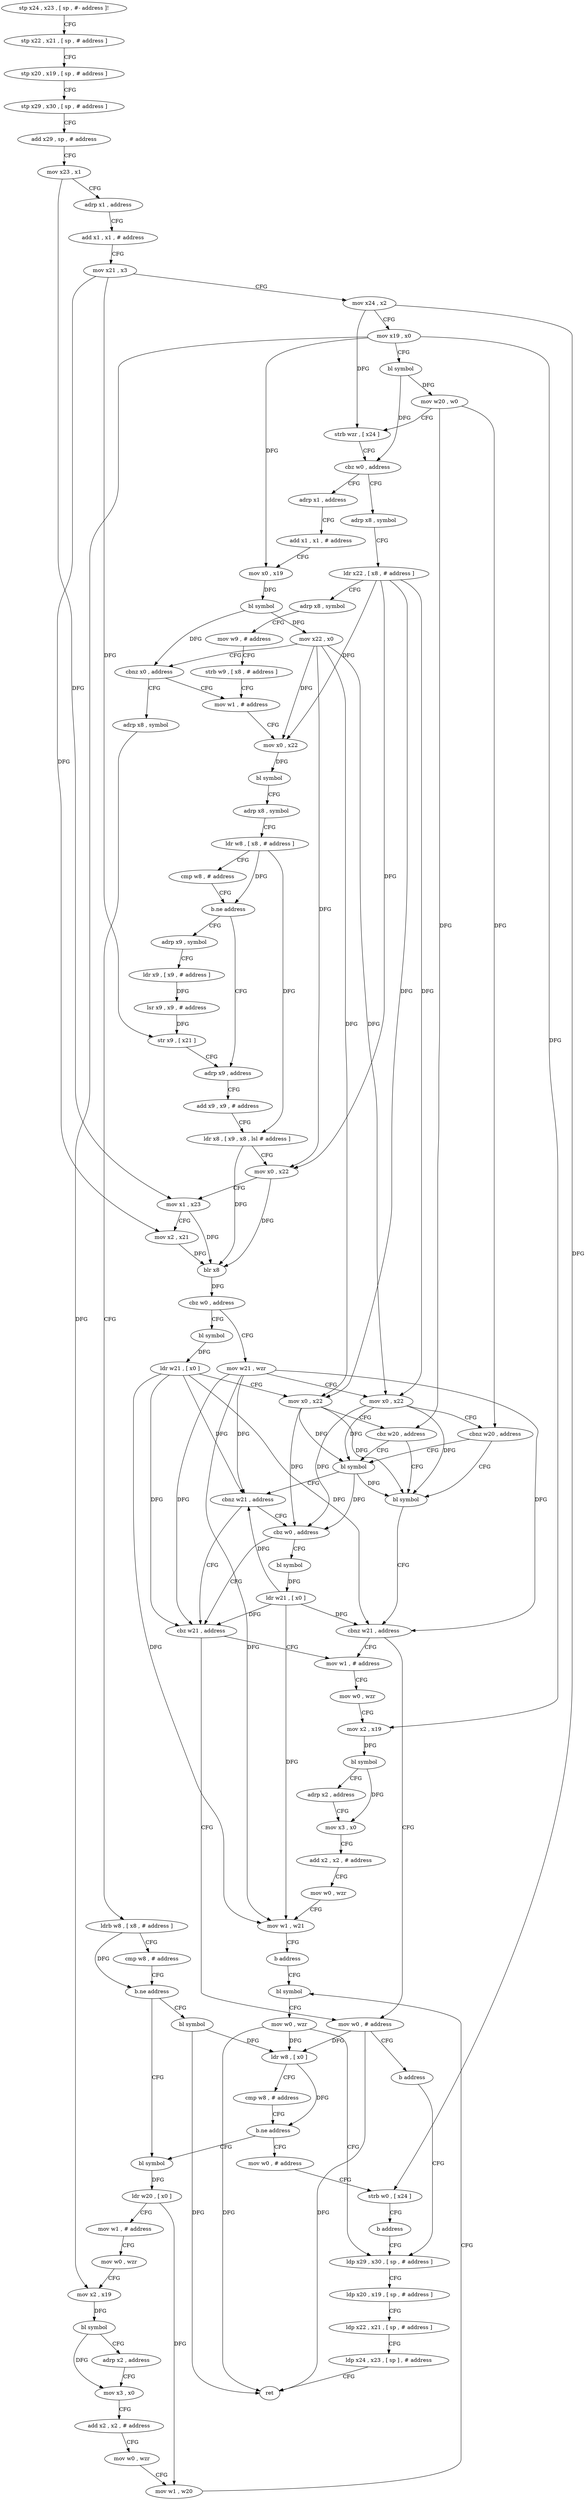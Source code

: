 digraph "func" {
"4205404" [label = "stp x24 , x23 , [ sp , #- address ]!" ]
"4205408" [label = "stp x22 , x21 , [ sp , # address ]" ]
"4205412" [label = "stp x20 , x19 , [ sp , # address ]" ]
"4205416" [label = "stp x29 , x30 , [ sp , # address ]" ]
"4205420" [label = "add x29 , sp , # address" ]
"4205424" [label = "mov x23 , x1" ]
"4205428" [label = "adrp x1 , address" ]
"4205432" [label = "add x1 , x1 , # address" ]
"4205436" [label = "mov x21 , x3" ]
"4205440" [label = "mov x24 , x2" ]
"4205444" [label = "mov x19 , x0" ]
"4205448" [label = "bl symbol" ]
"4205452" [label = "mov w20 , w0" ]
"4205456" [label = "strb wzr , [ x24 ]" ]
"4205460" [label = "cbz w0 , address" ]
"4205532" [label = "adrp x8 , symbol" ]
"4205464" [label = "adrp x1 , address" ]
"4205536" [label = "ldr x22 , [ x8 , # address ]" ]
"4205540" [label = "adrp x8 , symbol" ]
"4205544" [label = "mov w9 , # address" ]
"4205548" [label = "strb w9 , [ x8 , # address ]" ]
"4205552" [label = "mov w1 , # address" ]
"4205468" [label = "add x1 , x1 , # address" ]
"4205472" [label = "mov x0 , x19" ]
"4205476" [label = "bl symbol" ]
"4205480" [label = "mov x22 , x0" ]
"4205484" [label = "cbnz x0 , address" ]
"4205488" [label = "adrp x8 , symbol" ]
"4205596" [label = "adrp x9 , address" ]
"4205600" [label = "add x9 , x9 , # address" ]
"4205604" [label = "ldr x8 , [ x9 , x8 , lsl # address ]" ]
"4205608" [label = "mov x0 , x22" ]
"4205612" [label = "mov x1 , x23" ]
"4205616" [label = "mov x2 , x21" ]
"4205620" [label = "blr x8" ]
"4205624" [label = "cbz w0 , address" ]
"4205708" [label = "mov w21 , wzr" ]
"4205628" [label = "bl symbol" ]
"4205580" [label = "adrp x9 , symbol" ]
"4205584" [label = "ldr x9 , [ x9 , # address ]" ]
"4205588" [label = "lsr x9 , x9 , # address" ]
"4205592" [label = "str x9 , [ x21 ]" ]
"4205556" [label = "mov x0 , x22" ]
"4205560" [label = "bl symbol" ]
"4205564" [label = "adrp x8 , symbol" ]
"4205568" [label = "ldr w8 , [ x8 , # address ]" ]
"4205572" [label = "cmp w8 , # address" ]
"4205576" [label = "b.ne address" ]
"4205492" [label = "ldrb w8 , [ x8 , # address ]" ]
"4205496" [label = "cmp w8 , # address" ]
"4205500" [label = "b.ne address" ]
"4205736" [label = "bl symbol" ]
"4205504" [label = "bl symbol" ]
"4205712" [label = "mov x0 , x22" ]
"4205716" [label = "cbnz w20 , address" ]
"4205644" [label = "bl symbol" ]
"4205720" [label = "bl symbol" ]
"4205632" [label = "ldr w21 , [ x0 ]" ]
"4205636" [label = "mov x0 , x22" ]
"4205640" [label = "cbz w20 , address" ]
"4205740" [label = "ldr w20 , [ x0 ]" ]
"4205744" [label = "mov w1 , # address" ]
"4205748" [label = "mov w0 , wzr" ]
"4205752" [label = "mov x2 , x19" ]
"4205756" [label = "bl symbol" ]
"4205760" [label = "adrp x2 , address" ]
"4205764" [label = "mov x3 , x0" ]
"4205768" [label = "add x2 , x2 , # address" ]
"4205772" [label = "mov w0 , wzr" ]
"4205776" [label = "mov w1 , w20" ]
"4205780" [label = "bl symbol" ]
"4205508" [label = "ldr w8 , [ x0 ]" ]
"4205512" [label = "cmp w8 , # address" ]
"4205516" [label = "b.ne address" ]
"4205520" [label = "mov w0 , # address" ]
"4205648" [label = "cbnz w21 , address" ]
"4205664" [label = "cbz w21 , address" ]
"4205652" [label = "cbz w0 , address" ]
"4205724" [label = "cbnz w21 , address" ]
"4205668" [label = "mov w1 , # address" ]
"4205728" [label = "mov w0 , # address" ]
"4205524" [label = "strb w0 , [ x24 ]" ]
"4205528" [label = "b address" ]
"4205788" [label = "ldp x29 , x30 , [ sp , # address ]" ]
"4205656" [label = "bl symbol" ]
"4205672" [label = "mov w0 , wzr" ]
"4205676" [label = "mov x2 , x19" ]
"4205680" [label = "bl symbol" ]
"4205684" [label = "adrp x2 , address" ]
"4205688" [label = "mov x3 , x0" ]
"4205692" [label = "add x2 , x2 , # address" ]
"4205696" [label = "mov w0 , wzr" ]
"4205700" [label = "mov w1 , w21" ]
"4205704" [label = "b address" ]
"4205732" [label = "b address" ]
"4205792" [label = "ldp x20 , x19 , [ sp , # address ]" ]
"4205796" [label = "ldp x22 , x21 , [ sp , # address ]" ]
"4205800" [label = "ldp x24 , x23 , [ sp ] , # address" ]
"4205804" [label = "ret" ]
"4205660" [label = "ldr w21 , [ x0 ]" ]
"4205784" [label = "mov w0 , wzr" ]
"4205404" -> "4205408" [ label = "CFG" ]
"4205408" -> "4205412" [ label = "CFG" ]
"4205412" -> "4205416" [ label = "CFG" ]
"4205416" -> "4205420" [ label = "CFG" ]
"4205420" -> "4205424" [ label = "CFG" ]
"4205424" -> "4205428" [ label = "CFG" ]
"4205424" -> "4205612" [ label = "DFG" ]
"4205428" -> "4205432" [ label = "CFG" ]
"4205432" -> "4205436" [ label = "CFG" ]
"4205436" -> "4205440" [ label = "CFG" ]
"4205436" -> "4205616" [ label = "DFG" ]
"4205436" -> "4205592" [ label = "DFG" ]
"4205440" -> "4205444" [ label = "CFG" ]
"4205440" -> "4205456" [ label = "DFG" ]
"4205440" -> "4205524" [ label = "DFG" ]
"4205444" -> "4205448" [ label = "CFG" ]
"4205444" -> "4205472" [ label = "DFG" ]
"4205444" -> "4205752" [ label = "DFG" ]
"4205444" -> "4205676" [ label = "DFG" ]
"4205448" -> "4205452" [ label = "DFG" ]
"4205448" -> "4205460" [ label = "DFG" ]
"4205452" -> "4205456" [ label = "CFG" ]
"4205452" -> "4205716" [ label = "DFG" ]
"4205452" -> "4205640" [ label = "DFG" ]
"4205456" -> "4205460" [ label = "CFG" ]
"4205460" -> "4205532" [ label = "CFG" ]
"4205460" -> "4205464" [ label = "CFG" ]
"4205532" -> "4205536" [ label = "CFG" ]
"4205464" -> "4205468" [ label = "CFG" ]
"4205536" -> "4205540" [ label = "CFG" ]
"4205536" -> "4205556" [ label = "DFG" ]
"4205536" -> "4205608" [ label = "DFG" ]
"4205536" -> "4205712" [ label = "DFG" ]
"4205536" -> "4205636" [ label = "DFG" ]
"4205540" -> "4205544" [ label = "CFG" ]
"4205544" -> "4205548" [ label = "CFG" ]
"4205548" -> "4205552" [ label = "CFG" ]
"4205552" -> "4205556" [ label = "CFG" ]
"4205468" -> "4205472" [ label = "CFG" ]
"4205472" -> "4205476" [ label = "DFG" ]
"4205476" -> "4205480" [ label = "DFG" ]
"4205476" -> "4205484" [ label = "DFG" ]
"4205480" -> "4205484" [ label = "CFG" ]
"4205480" -> "4205556" [ label = "DFG" ]
"4205480" -> "4205608" [ label = "DFG" ]
"4205480" -> "4205712" [ label = "DFG" ]
"4205480" -> "4205636" [ label = "DFG" ]
"4205484" -> "4205552" [ label = "CFG" ]
"4205484" -> "4205488" [ label = "CFG" ]
"4205488" -> "4205492" [ label = "CFG" ]
"4205596" -> "4205600" [ label = "CFG" ]
"4205600" -> "4205604" [ label = "CFG" ]
"4205604" -> "4205608" [ label = "CFG" ]
"4205604" -> "4205620" [ label = "DFG" ]
"4205608" -> "4205612" [ label = "CFG" ]
"4205608" -> "4205620" [ label = "DFG" ]
"4205612" -> "4205616" [ label = "CFG" ]
"4205612" -> "4205620" [ label = "DFG" ]
"4205616" -> "4205620" [ label = "DFG" ]
"4205620" -> "4205624" [ label = "DFG" ]
"4205624" -> "4205708" [ label = "CFG" ]
"4205624" -> "4205628" [ label = "CFG" ]
"4205708" -> "4205712" [ label = "CFG" ]
"4205708" -> "4205648" [ label = "DFG" ]
"4205708" -> "4205724" [ label = "DFG" ]
"4205708" -> "4205664" [ label = "DFG" ]
"4205708" -> "4205700" [ label = "DFG" ]
"4205628" -> "4205632" [ label = "DFG" ]
"4205580" -> "4205584" [ label = "CFG" ]
"4205584" -> "4205588" [ label = "DFG" ]
"4205588" -> "4205592" [ label = "DFG" ]
"4205592" -> "4205596" [ label = "CFG" ]
"4205556" -> "4205560" [ label = "DFG" ]
"4205560" -> "4205564" [ label = "CFG" ]
"4205564" -> "4205568" [ label = "CFG" ]
"4205568" -> "4205572" [ label = "CFG" ]
"4205568" -> "4205576" [ label = "DFG" ]
"4205568" -> "4205604" [ label = "DFG" ]
"4205572" -> "4205576" [ label = "CFG" ]
"4205576" -> "4205596" [ label = "CFG" ]
"4205576" -> "4205580" [ label = "CFG" ]
"4205492" -> "4205496" [ label = "CFG" ]
"4205492" -> "4205500" [ label = "DFG" ]
"4205496" -> "4205500" [ label = "CFG" ]
"4205500" -> "4205736" [ label = "CFG" ]
"4205500" -> "4205504" [ label = "CFG" ]
"4205736" -> "4205740" [ label = "DFG" ]
"4205504" -> "4205508" [ label = "DFG" ]
"4205504" -> "4205804" [ label = "DFG" ]
"4205712" -> "4205716" [ label = "CFG" ]
"4205712" -> "4205644" [ label = "DFG" ]
"4205712" -> "4205720" [ label = "DFG" ]
"4205712" -> "4205652" [ label = "DFG" ]
"4205716" -> "4205644" [ label = "CFG" ]
"4205716" -> "4205720" [ label = "CFG" ]
"4205644" -> "4205648" [ label = "CFG" ]
"4205644" -> "4205720" [ label = "DFG" ]
"4205644" -> "4205652" [ label = "DFG" ]
"4205720" -> "4205724" [ label = "CFG" ]
"4205632" -> "4205636" [ label = "CFG" ]
"4205632" -> "4205648" [ label = "DFG" ]
"4205632" -> "4205724" [ label = "DFG" ]
"4205632" -> "4205664" [ label = "DFG" ]
"4205632" -> "4205700" [ label = "DFG" ]
"4205636" -> "4205640" [ label = "CFG" ]
"4205636" -> "4205644" [ label = "DFG" ]
"4205636" -> "4205720" [ label = "DFG" ]
"4205636" -> "4205652" [ label = "DFG" ]
"4205640" -> "4205720" [ label = "CFG" ]
"4205640" -> "4205644" [ label = "CFG" ]
"4205740" -> "4205744" [ label = "CFG" ]
"4205740" -> "4205776" [ label = "DFG" ]
"4205744" -> "4205748" [ label = "CFG" ]
"4205748" -> "4205752" [ label = "CFG" ]
"4205752" -> "4205756" [ label = "DFG" ]
"4205756" -> "4205760" [ label = "CFG" ]
"4205756" -> "4205764" [ label = "DFG" ]
"4205760" -> "4205764" [ label = "CFG" ]
"4205764" -> "4205768" [ label = "CFG" ]
"4205768" -> "4205772" [ label = "CFG" ]
"4205772" -> "4205776" [ label = "CFG" ]
"4205776" -> "4205780" [ label = "CFG" ]
"4205780" -> "4205784" [ label = "CFG" ]
"4205508" -> "4205512" [ label = "CFG" ]
"4205508" -> "4205516" [ label = "DFG" ]
"4205512" -> "4205516" [ label = "CFG" ]
"4205516" -> "4205736" [ label = "CFG" ]
"4205516" -> "4205520" [ label = "CFG" ]
"4205520" -> "4205524" [ label = "CFG" ]
"4205648" -> "4205664" [ label = "CFG" ]
"4205648" -> "4205652" [ label = "CFG" ]
"4205664" -> "4205728" [ label = "CFG" ]
"4205664" -> "4205668" [ label = "CFG" ]
"4205652" -> "4205664" [ label = "CFG" ]
"4205652" -> "4205656" [ label = "CFG" ]
"4205724" -> "4205668" [ label = "CFG" ]
"4205724" -> "4205728" [ label = "CFG" ]
"4205668" -> "4205672" [ label = "CFG" ]
"4205728" -> "4205732" [ label = "CFG" ]
"4205728" -> "4205508" [ label = "DFG" ]
"4205728" -> "4205804" [ label = "DFG" ]
"4205524" -> "4205528" [ label = "CFG" ]
"4205528" -> "4205788" [ label = "CFG" ]
"4205788" -> "4205792" [ label = "CFG" ]
"4205656" -> "4205660" [ label = "DFG" ]
"4205672" -> "4205676" [ label = "CFG" ]
"4205676" -> "4205680" [ label = "DFG" ]
"4205680" -> "4205684" [ label = "CFG" ]
"4205680" -> "4205688" [ label = "DFG" ]
"4205684" -> "4205688" [ label = "CFG" ]
"4205688" -> "4205692" [ label = "CFG" ]
"4205692" -> "4205696" [ label = "CFG" ]
"4205696" -> "4205700" [ label = "CFG" ]
"4205700" -> "4205704" [ label = "CFG" ]
"4205704" -> "4205780" [ label = "CFG" ]
"4205732" -> "4205788" [ label = "CFG" ]
"4205792" -> "4205796" [ label = "CFG" ]
"4205796" -> "4205800" [ label = "CFG" ]
"4205800" -> "4205804" [ label = "CFG" ]
"4205660" -> "4205664" [ label = "DFG" ]
"4205660" -> "4205648" [ label = "DFG" ]
"4205660" -> "4205724" [ label = "DFG" ]
"4205660" -> "4205700" [ label = "DFG" ]
"4205784" -> "4205788" [ label = "CFG" ]
"4205784" -> "4205508" [ label = "DFG" ]
"4205784" -> "4205804" [ label = "DFG" ]
}
